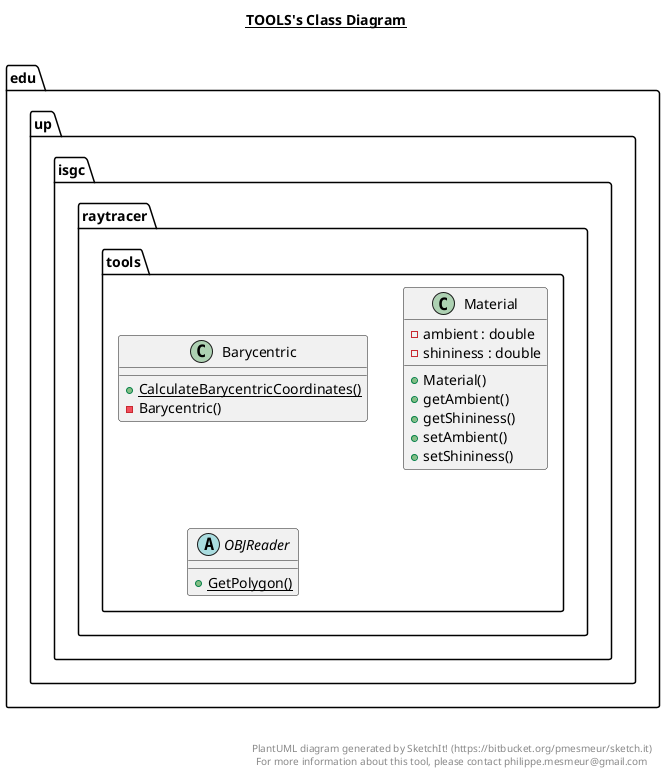 @startuml

title __TOOLS's Class Diagram__\n

  namespace edu.up.isgc.raytracer {
    namespace tools {
      class edu.up.isgc.raytracer.tools.Barycentric {
          {static} + CalculateBarycentricCoordinates()
          - Barycentric()
      }
    }
  }
  

  namespace edu.up.isgc.raytracer {
    namespace tools {
      class edu.up.isgc.raytracer.tools.Material {
          - ambient : double
          - shininess : double
          + Material()
          + getAmbient()
          + getShininess()
          + setAmbient()
          + setShininess()
      }
    }
  }
  

  namespace edu.up.isgc.raytracer {
    namespace tools {
      abstract class edu.up.isgc.raytracer.tools.OBJReader {
          {static} + GetPolygon()
      }
    }
  }
  



right footer


PlantUML diagram generated by SketchIt! (https://bitbucket.org/pmesmeur/sketch.it)
For more information about this tool, please contact philippe.mesmeur@gmail.com
endfooter

@enduml
